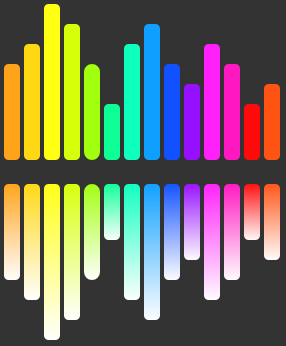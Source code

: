 <mxfile version="13.0.2"><diagram id="vSQNQRbrij5FB1dR1uJ-" name="Page-1"><mxGraphModel dx="539" dy="268" grid="1" gridSize="10" guides="1" tooltips="1" connect="1" arrows="1" fold="1" page="1" pageScale="1" pageWidth="850" pageHeight="1100" background="#333333" math="0" shadow="0"><root><mxCell id="0"/><mxCell id="1" parent="0"/><mxCell id="vApPV7CDm4BvP9gGkuvc-41" value="" style="rounded=1;whiteSpace=wrap;html=1;strokeColor=#333333;fillColor=#FFA319;arcSize=33;strokeWidth=2;" vertex="1" parent="1"><mxGeometry x="280" y="270" width="10" height="50" as="geometry"/></mxCell><mxCell id="vApPV7CDm4BvP9gGkuvc-42" value="" style="rounded=1;whiteSpace=wrap;html=1;strokeColor=#333333;fillColor=#FFD814;arcSize=33;strokeWidth=2;" vertex="1" parent="1"><mxGeometry x="290" y="260" width="10" height="60" as="geometry"/></mxCell><mxCell id="vApPV7CDm4BvP9gGkuvc-43" value="" style="rounded=1;whiteSpace=wrap;html=1;strokeColor=#333333;fillColor=#FFFF14;arcSize=33;strokeWidth=2;" vertex="1" parent="1"><mxGeometry x="300" y="240" width="10" height="80" as="geometry"/></mxCell><mxCell id="vApPV7CDm4BvP9gGkuvc-44" value="" style="rounded=1;whiteSpace=wrap;html=1;strokeColor=#333333;fillColor=#D6FF0A;arcSize=33;strokeWidth=2;" vertex="1" parent="1"><mxGeometry x="310" y="250" width="10" height="70" as="geometry"/></mxCell><mxCell id="vApPV7CDm4BvP9gGkuvc-45" value="" style="rounded=1;whiteSpace=wrap;html=1;strokeColor=#333333;fillColor=#A2FF0E;arcSize=50;strokeWidth=2;" vertex="1" parent="1"><mxGeometry x="320" y="270" width="10" height="50" as="geometry"/></mxCell><mxCell id="vApPV7CDm4BvP9gGkuvc-46" value="" style="rounded=1;whiteSpace=wrap;html=1;strokeColor=#333333;fillColor=#0DFF96;arcSize=33;strokeWidth=2;" vertex="1" parent="1"><mxGeometry x="330" y="290" width="10" height="30" as="geometry"/></mxCell><mxCell id="vApPV7CDm4BvP9gGkuvc-47" value="" style="rounded=1;whiteSpace=wrap;html=1;strokeColor=#333333;fillColor=#0FFFBF;arcSize=33;strokeWidth=2;" vertex="1" parent="1"><mxGeometry x="340" y="260" width="10" height="60" as="geometry"/></mxCell><mxCell id="vApPV7CDm4BvP9gGkuvc-48" value="" style="rounded=1;whiteSpace=wrap;html=1;strokeColor=#333333;fillColor=#0F9FFF;arcSize=33;strokeWidth=2;" vertex="1" parent="1"><mxGeometry x="350" y="250" width="10" height="70" as="geometry"/></mxCell><mxCell id="vApPV7CDm4BvP9gGkuvc-49" value="" style="rounded=1;whiteSpace=wrap;html=1;strokeColor=#333333;fillColor=#1251FF;arcSize=33;strokeWidth=2;" vertex="1" parent="1"><mxGeometry x="360" y="270" width="10" height="50" as="geometry"/></mxCell><mxCell id="vApPV7CDm4BvP9gGkuvc-50" value="" style="rounded=1;whiteSpace=wrap;html=1;strokeColor=#333333;fillColor=#970FFF;arcSize=33;strokeWidth=2;" vertex="1" parent="1"><mxGeometry x="370" y="280" width="10" height="40" as="geometry"/></mxCell><mxCell id="vApPV7CDm4BvP9gGkuvc-51" value="" style="rounded=1;whiteSpace=wrap;html=1;strokeColor=#333333;fillColor=#FFA319;arcSize=33;direction=west;flipV=1;gradientColor=#ffffff;strokeWidth=2;" vertex="1" parent="1"><mxGeometry x="280" y="330" width="10" height="50" as="geometry"/></mxCell><mxCell id="vApPV7CDm4BvP9gGkuvc-52" value="" style="rounded=1;whiteSpace=wrap;html=1;strokeColor=#333333;fillColor=#FFD814;arcSize=33;direction=west;flipV=1;gradientColor=#ffffff;strokeWidth=2;" vertex="1" parent="1"><mxGeometry x="290" y="330" width="10" height="60" as="geometry"/></mxCell><mxCell id="vApPV7CDm4BvP9gGkuvc-53" value="" style="rounded=1;whiteSpace=wrap;html=1;strokeColor=#333333;fillColor=#FFFF14;arcSize=33;direction=west;flipV=1;gradientColor=#ffffff;strokeWidth=2;" vertex="1" parent="1"><mxGeometry x="300" y="330" width="10" height="80" as="geometry"/></mxCell><mxCell id="vApPV7CDm4BvP9gGkuvc-54" value="" style="rounded=1;whiteSpace=wrap;html=1;strokeColor=#333333;fillColor=#D6FF0A;arcSize=33;direction=west;flipV=1;gradientColor=#ffffff;strokeWidth=2;" vertex="1" parent="1"><mxGeometry x="310" y="330" width="10" height="70" as="geometry"/></mxCell><mxCell id="vApPV7CDm4BvP9gGkuvc-55" value="" style="rounded=1;whiteSpace=wrap;html=1;strokeColor=#333333;fillColor=#A2FF0E;arcSize=50;direction=west;flipV=1;gradientColor=#ffffff;strokeWidth=2;" vertex="1" parent="1"><mxGeometry x="320" y="330" width="10" height="50" as="geometry"/></mxCell><mxCell id="vApPV7CDm4BvP9gGkuvc-56" value="" style="rounded=1;whiteSpace=wrap;html=1;strokeColor=#333333;fillColor=#0DFF96;arcSize=33;direction=west;flipV=1;gradientColor=#ffffff;strokeWidth=2;" vertex="1" parent="1"><mxGeometry x="330" y="330" width="10" height="30" as="geometry"/></mxCell><mxCell id="vApPV7CDm4BvP9gGkuvc-57" value="" style="rounded=1;whiteSpace=wrap;html=1;strokeColor=#333333;fillColor=#0FFFBF;arcSize=33;direction=west;flipV=1;gradientColor=#ffffff;strokeWidth=2;" vertex="1" parent="1"><mxGeometry x="340" y="330" width="10" height="60" as="geometry"/></mxCell><mxCell id="vApPV7CDm4BvP9gGkuvc-58" value="" style="rounded=1;whiteSpace=wrap;html=1;strokeColor=#333333;fillColor=#0F9FFF;arcSize=33;direction=west;flipV=1;gradientColor=#ffffff;strokeWidth=2;" vertex="1" parent="1"><mxGeometry x="350" y="330" width="10" height="70" as="geometry"/></mxCell><mxCell id="vApPV7CDm4BvP9gGkuvc-59" value="" style="rounded=1;whiteSpace=wrap;html=1;strokeColor=#333333;fillColor=#1251FF;arcSize=33;direction=west;flipV=1;gradientColor=#ffffff;strokeWidth=2;" vertex="1" parent="1"><mxGeometry x="360" y="330" width="10" height="50" as="geometry"/></mxCell><mxCell id="vApPV7CDm4BvP9gGkuvc-60" value="" style="rounded=1;whiteSpace=wrap;html=1;strokeColor=#333333;fillColor=#970FFF;arcSize=33;direction=west;flipV=1;gradientColor=#ffffff;strokeWidth=2;" vertex="1" parent="1"><mxGeometry x="370" y="330" width="10" height="40" as="geometry"/></mxCell><mxCell id="vApPV7CDm4BvP9gGkuvc-64" value="" style="rounded=1;whiteSpace=wrap;html=1;strokeColor=#333333;fillColor=#FF21F8;arcSize=33;strokeWidth=2;" vertex="1" parent="1"><mxGeometry x="380" y="260" width="10" height="60" as="geometry"/></mxCell><mxCell id="vApPV7CDm4BvP9gGkuvc-65" value="" style="rounded=1;whiteSpace=wrap;html=1;strokeColor=#333333;fillColor=#FF21F8;arcSize=33;direction=west;flipV=1;gradientColor=#ffffff;strokeWidth=2;" vertex="1" parent="1"><mxGeometry x="380" y="330" width="10" height="60" as="geometry"/></mxCell><mxCell id="vApPV7CDm4BvP9gGkuvc-66" value="" style="rounded=1;whiteSpace=wrap;html=1;strokeColor=#333333;fillColor=#FF17C1;arcSize=33;strokeWidth=2;" vertex="1" parent="1"><mxGeometry x="390" y="270" width="10" height="50" as="geometry"/></mxCell><mxCell id="vApPV7CDm4BvP9gGkuvc-67" value="" style="rounded=1;whiteSpace=wrap;html=1;strokeColor=#333333;fillColor=#FF17C1;arcSize=33;direction=west;flipV=1;gradientColor=#ffffff;strokeWidth=2;" vertex="1" parent="1"><mxGeometry x="390" y="330" width="10" height="50" as="geometry"/></mxCell><mxCell id="vApPV7CDm4BvP9gGkuvc-68" value="" style="rounded=1;whiteSpace=wrap;html=1;strokeColor=#333333;fillColor=#FF0A0A;arcSize=33;strokeWidth=2;" vertex="1" parent="1"><mxGeometry x="400" y="290" width="10" height="30" as="geometry"/></mxCell><mxCell id="vApPV7CDm4BvP9gGkuvc-69" value="" style="rounded=1;whiteSpace=wrap;html=1;strokeColor=#333333;fillColor=#FF0A0A;arcSize=33;direction=west;flipV=1;gradientColor=#ffffff;strokeWidth=2;" vertex="1" parent="1"><mxGeometry x="400" y="330" width="10" height="30" as="geometry"/></mxCell><mxCell id="vApPV7CDm4BvP9gGkuvc-70" value="" style="rounded=1;whiteSpace=wrap;html=1;strokeColor=#333333;fillColor=#FF5314;arcSize=33;strokeWidth=2;" vertex="1" parent="1"><mxGeometry x="410" y="280" width="10" height="40" as="geometry"/></mxCell><mxCell id="vApPV7CDm4BvP9gGkuvc-71" value="" style="rounded=1;whiteSpace=wrap;html=1;strokeColor=#333333;fillColor=#FF5314;arcSize=33;direction=west;flipV=1;gradientColor=#ffffff;strokeWidth=2;" vertex="1" parent="1"><mxGeometry x="410" y="330" width="10" height="40" as="geometry"/></mxCell></root></mxGraphModel></diagram></mxfile>